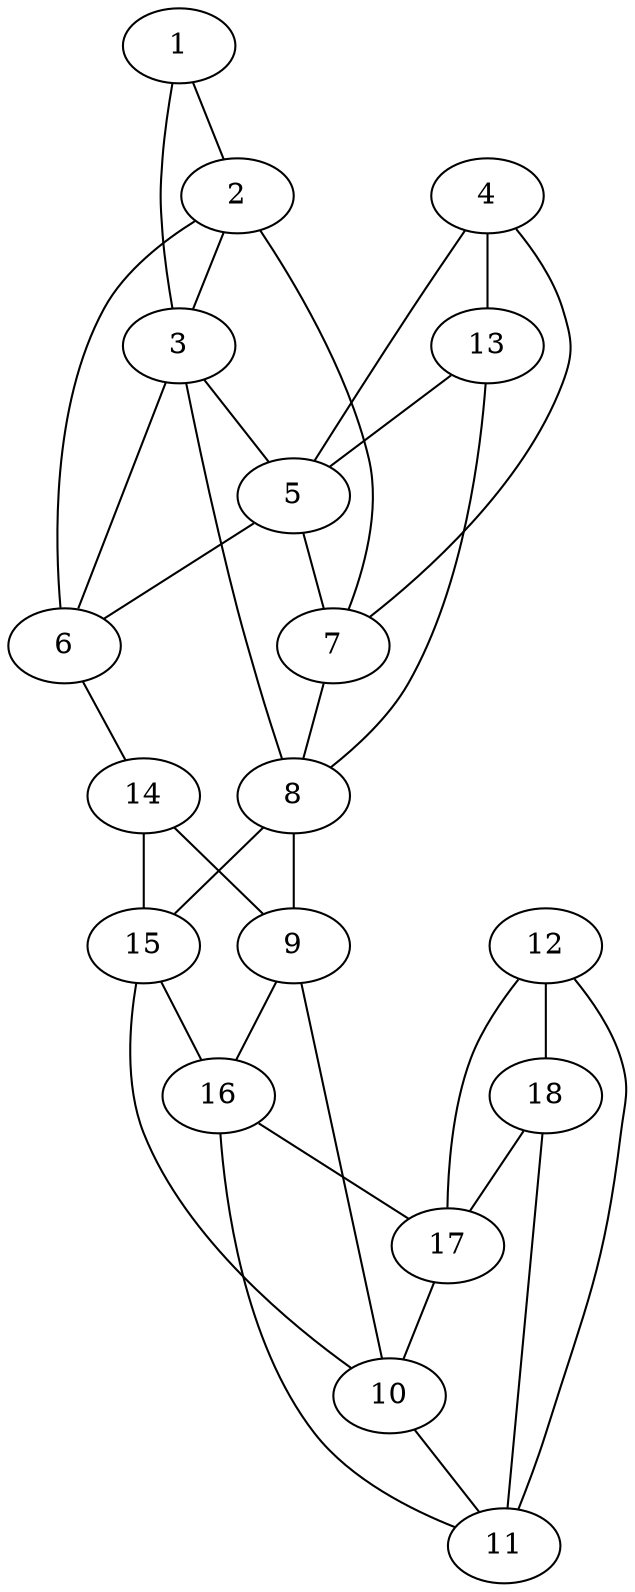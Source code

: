 graph pdb1goy {
	1	 [aaLength=13,
		sequence=TKAAVINTFDGVA,
		type=0];
	2	 [aaLength=8,
		sequence=RLPNDYIT,
		type=0];
	1 -- 2	 [distance0="30.0205",
		frequency=1,
		type0=1];
	3	 [aaLength=6,
		sequence=GWVASK,
		type=0];
	1 -- 3	 [distance0="42.41885",
		frequency=1,
		type0=3];
	2 -- 3	 [distance0="19.6745",
		distance1="7.0",
		frequency=2,
		type0=1,
		type1=4];
	6	 [aaLength=6,
		sequence=GWVASK,
		type=0];
	2 -- 6	 [distance0="26.92563",
		frequency=1,
		type0=2];
	8	 [aaLength=7,
		sequence=AEVAPGK,
		type=1];
	3 -- 8	 [distance0="3.0",
		frequency=1,
		type0=4];
	3 -- 6	 [distance0="13.1689",
		frequency=1,
		type0=1];
	5	 [aaLength=8,
		sequence=RLPNDYIT,
		type=0];
	3 -- 5	 [distance0="25.95074",
		frequency=1,
		type0=3];
	4	 [aaLength=13,
		sequence=TKAAVINTFDGVA,
		type=0];
	13	 [aaLength=2,
		sequence=YK,
		type=1];
	4 -- 13	 [distance0="28.1204",
		distance1="5.0",
		frequency=2,
		type0=2,
		type1=4];
	4 -- 5	 [distance0="30.40226",
		frequency=1,
		type0=3];
	7	 [aaLength=2,
		sequence=YK,
		type=1];
	4 -- 7	 [distance0="28.1204",
		frequency=1,
		type0=1];
	5 -- 6	 [distance0="17.40831",
		distance1="7.0",
		frequency=2,
		type0=1,
		type1=4];
	5 -- 7	 [distance0="21.35559",
		frequency=1,
		type0=2];
	14	 [aaLength=7,
		sequence=AEVAPGK,
		type=1];
	6 -- 14	 [distance0="3.0",
		frequency=1,
		type0=4];
	7 -- 2	 [distance0="0.0",
		frequency=1,
		type0=5];
	7 -- 8	 [distance0="26.0",
		frequency=1,
		type0=3];
	9	 [aaLength=5,
		sequence=PSAGS,
		type=1];
	8 -- 9	 [distance0="21.0",
		distance1="14.0",
		frequency=2,
		type0=2,
		type1=4];
	15	 [aaLength=5,
		sequence=PSAGS,
		type=1];
	8 -- 15	 [distance0="21.0",
		frequency=1,
		type0=3];
	10	 [aaLength=5,
		sequence=SGFRN,
		type=1];
	9 -- 10	 [distance0="16.0",
		distance1="11.0",
		frequency=2,
		type0=2,
		type1=4];
	16	 [aaLength=5,
		sequence=SGFRN,
		type=1];
	9 -- 16	 [distance0="16.0",
		frequency=1,
		type0=3];
	11	 [aaLength=4,
		sequence=VYSS,
		type=1];
	10 -- 11	 [distance0="9.0",
		distance1="4.0",
		frequency=2,
		type0=2,
		type1=4];
	12	 [aaLength=2,
		sequence=TD,
		type=1];
	12 -- 11	 [distance0="11.0",
		frequency=1,
		type0=2];
	17	 [aaLength=4,
		sequence=VYSS,
		type=1];
	12 -- 17	 [distance0="11.0",
		frequency=1,
		type0=3];
	18	 [aaLength=4,
		sequence=TDHY,
		type=1];
	12 -- 18	 [distance0="0.0",
		frequency=1,
		type0=1];
	13 -- 8	 [distance0="26.0",
		frequency=1,
		type0=3];
	13 -- 5	 [distance0="21.35559",
		distance1="0.0",
		frequency=2,
		type0=2,
		type1=5];
	14 -- 9	 [distance0="21.0",
		frequency=1,
		type0=2];
	14 -- 15	 [distance0="21.0",
		distance1="14.0",
		frequency=2,
		type0=3,
		type1=4];
	15 -- 10	 [distance0="16.0",
		frequency=1,
		type0=2];
	15 -- 16	 [distance0="16.0",
		distance1="11.0",
		frequency=2,
		type0=3,
		type1=4];
	16 -- 11	 [distance0="9.0",
		frequency=1,
		type0=2];
	16 -- 17	 [distance0="9.0",
		distance1="4.0",
		frequency=2,
		type0=3,
		type1=4];
	17 -- 10	 [distance0="9.0",
		frequency=1,
		type0=2];
	18 -- 11	 [distance0="11.0",
		frequency=1,
		type0=2];
	18 -- 17	 [distance0="11.0",
		frequency=1,
		type0=3];
}
